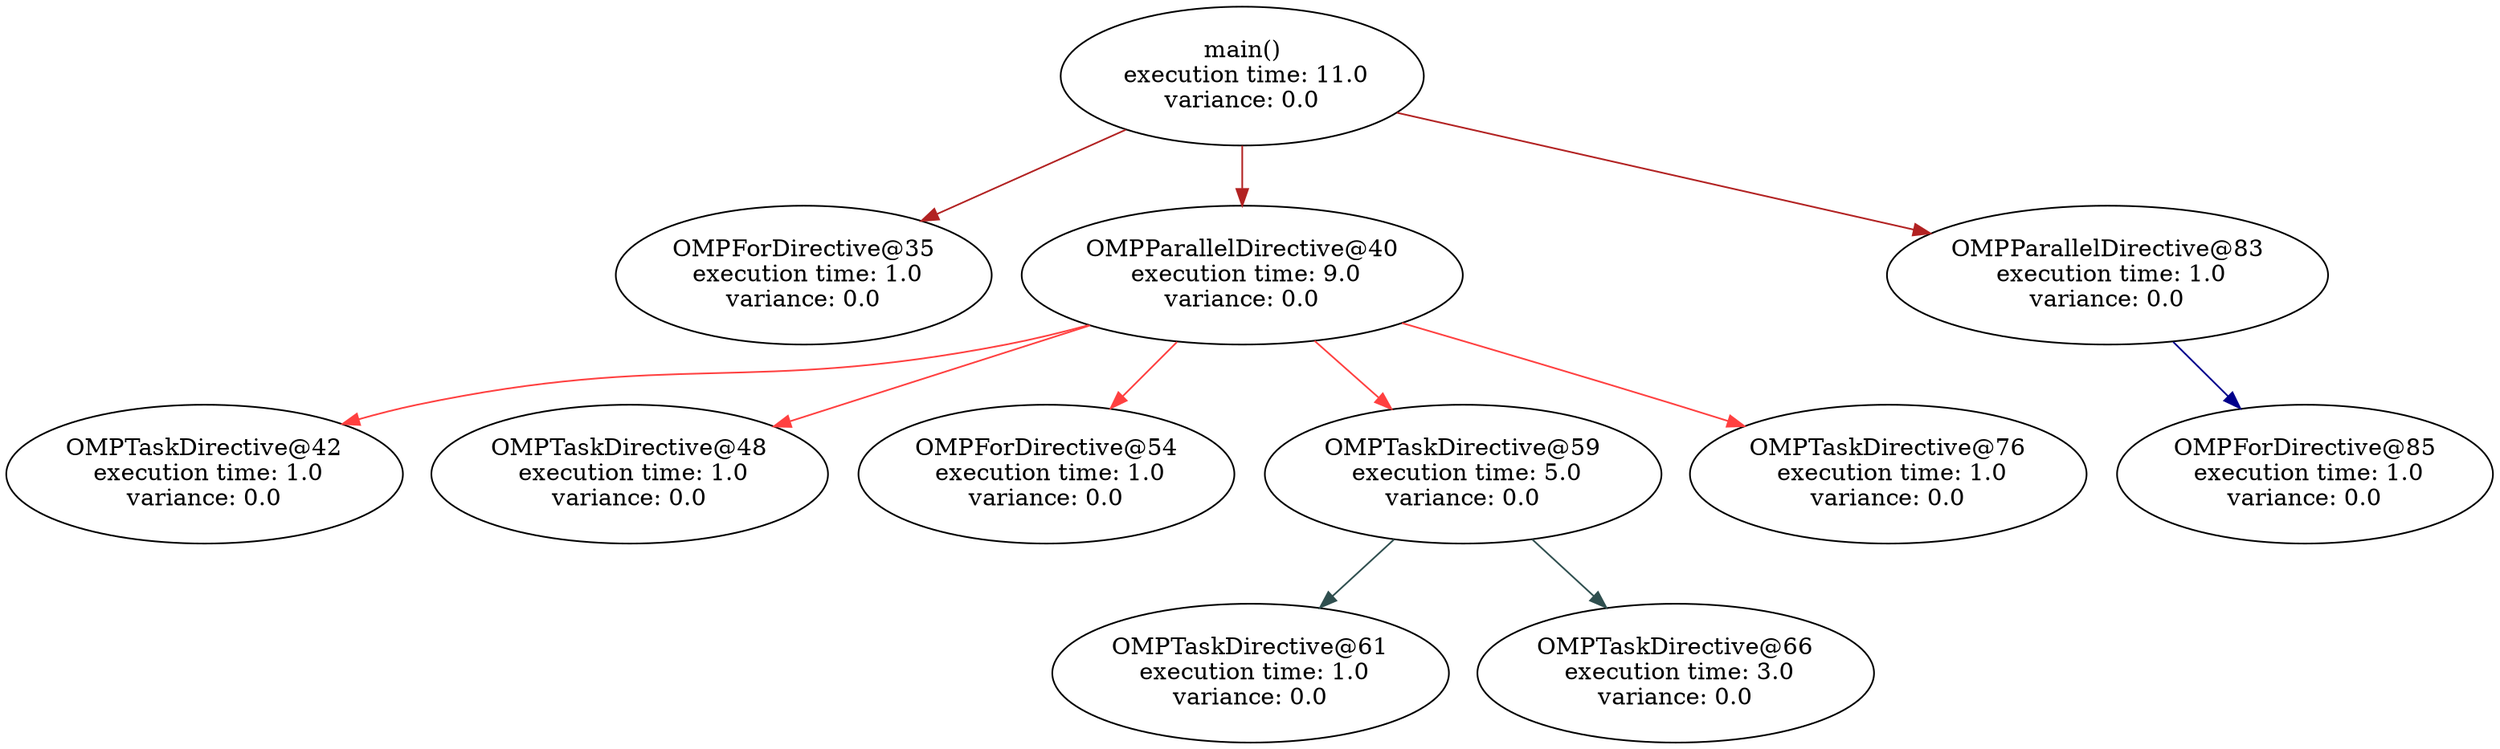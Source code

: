 digraph G {
	graph [bb="0,0,1357,444"];
	node [label="\N"];
	"OMPForDirective@35"	 [height=1.1471,
		label="OMPForDirective@35\n execution time: 1.0\nvariance: 0.0",
		pos="442,282",
		width=2.8384];
	main	 [height=1.1471,
		label="main()\n execution time: 11.0\nvariance: 0.0",
		pos="681,402",
		width=2.6184];
	main -> "OMPForDirective@35"	 [color=firebrick,
		pos="e,505.84,314.52 619.45,370.61 587.59,354.88 548.48,335.57 515.1,319.09"];
	"OMPParallelDirective@40"	 [height=1.1471,
		label="OMPParallelDirective@40\n execution time: 9.0\nvariance: 0.0",
		pos="681,282",
		width=3.2896];
	main -> "OMPParallelDirective@40"	 [color=firebrick,
		pos="e,681,323.68 681,360.39 681,351.86 681,342.76 681,333.91"];
	"OMPParallelDirective@83"	 [height=1.1471,
		label="OMPParallelDirective@83\n execution time: 1.0\nvariance: 0.0",
		pos="1096,282",
		width=3.2896];
	main -> "OMPParallelDirective@83"	 [color=firebrick,
		pos="e,1005.3,308.79 759.06,378.81 826.02,359.77 922.93,332.21 995.64,311.53"];
	"OMPTaskDirective@42"	 [height=1.1471,
		label="OMPTaskDirective@42\n execution time: 1.0\nvariance: 0.0",
		pos="107,162",
		width=2.9745];
	"OMPParallelDirective@40" -> "OMPTaskDirective@42"	 [color=brown1,
		pos="e,180.82,191.95 599.03,252.06 583.87,247.48 568.06,243.2 553,240 408.68,209.34 366.84,236.8 223,204 212.4,201.58 201.42,198.5 190.65,\
195.12"];
	"OMPTaskDirective@48"	 [height=1.1471,
		label="OMPTaskDirective@48\n execution time: 1.0\nvariance: 0.0",
		pos="339,162",
		width=2.9745];
	"OMPParallelDirective@40" -> "OMPTaskDirective@48"	 [color=brown1,
		pos="e,417.01,190.43 597.6,252.62 555.18,238.15 502.82,220.21 456,204 446.44,200.69 436.45,197.21 426.51,193.75"];
	"OMPForDirective@54"	 [height=1.1471,
		label="OMPForDirective@54\n execution time: 1.0\nvariance: 0.0",
		pos="567,162",
		width=2.8384];
	"OMPParallelDirective@40" -> "OMPForDirective@54"	 [color=brown1,
		pos="e,603.44,200.72 643.99,242.69 633.32,231.65 621.59,219.5 610.56,208.09"];
	"OMPTaskDirective@59"	 [height=1.1471,
		label="OMPTaskDirective@59\n execution time: 5.0\nvariance: 0.0",
		pos="795,162",
		width=2.9745];
	"OMPParallelDirective@40" -> "OMPTaskDirective@59"	 [color=brown1,
		pos="e,758.17,201.12 718.01,242.69 728.57,231.76 740.18,219.74 751.11,208.43"];
	"OMPTaskDirective@76"	 [height=1.1471,
		label="OMPTaskDirective@76\n execution time: 1.0\nvariance: 0.0",
		pos="1027,162",
		width=2.9745];
	"OMPParallelDirective@40" -> "OMPTaskDirective@76"	 [color=brown1,
		pos="e,949.38,190.64 765.77,253 809.25,238.54 863.02,220.51 911,204 920.32,200.79 930.04,197.41 939.72,194.02"];
	"OMPTaskDirective@61"	 [height=1.1471,
		label="OMPTaskDirective@61\n execution time: 1.0\nvariance: 0.0",
		pos="679,42",
		width=2.9745];
	"OMPTaskDirective@59" -> "OMPTaskDirective@61"	 [color=darkslategray,
		pos="e,716.27,80.914 757.66,123.01 746.79,111.96 734.81,99.776 723.55,88.319"];
	"OMPTaskDirective@66"	 [height=1.1471,
		label="OMPTaskDirective@66\n execution time: 3.0\nvariance: 0.0",
		pos="911,42",
		width=2.9745];
	"OMPTaskDirective@59" -> "OMPTaskDirective@66"	 [color=darkslategray,
		pos="e,873.73,80.914 832.34,123.01 843.21,111.96 855.19,99.776 866.45,88.319"];
	"OMPForDirective@85"	 [height=1.1471,
		label="OMPForDirective@85\n execution time: 1.0\nvariance: 0.0",
		pos="1255,162",
		width=2.8384];
	"OMPParallelDirective@83" -> "OMPForDirective@85"	 [color=blue4,
		pos="e,1207,198.66 1145.4,244.31 1162.3,231.81 1181.2,217.74 1198.6,204.87"];
}
